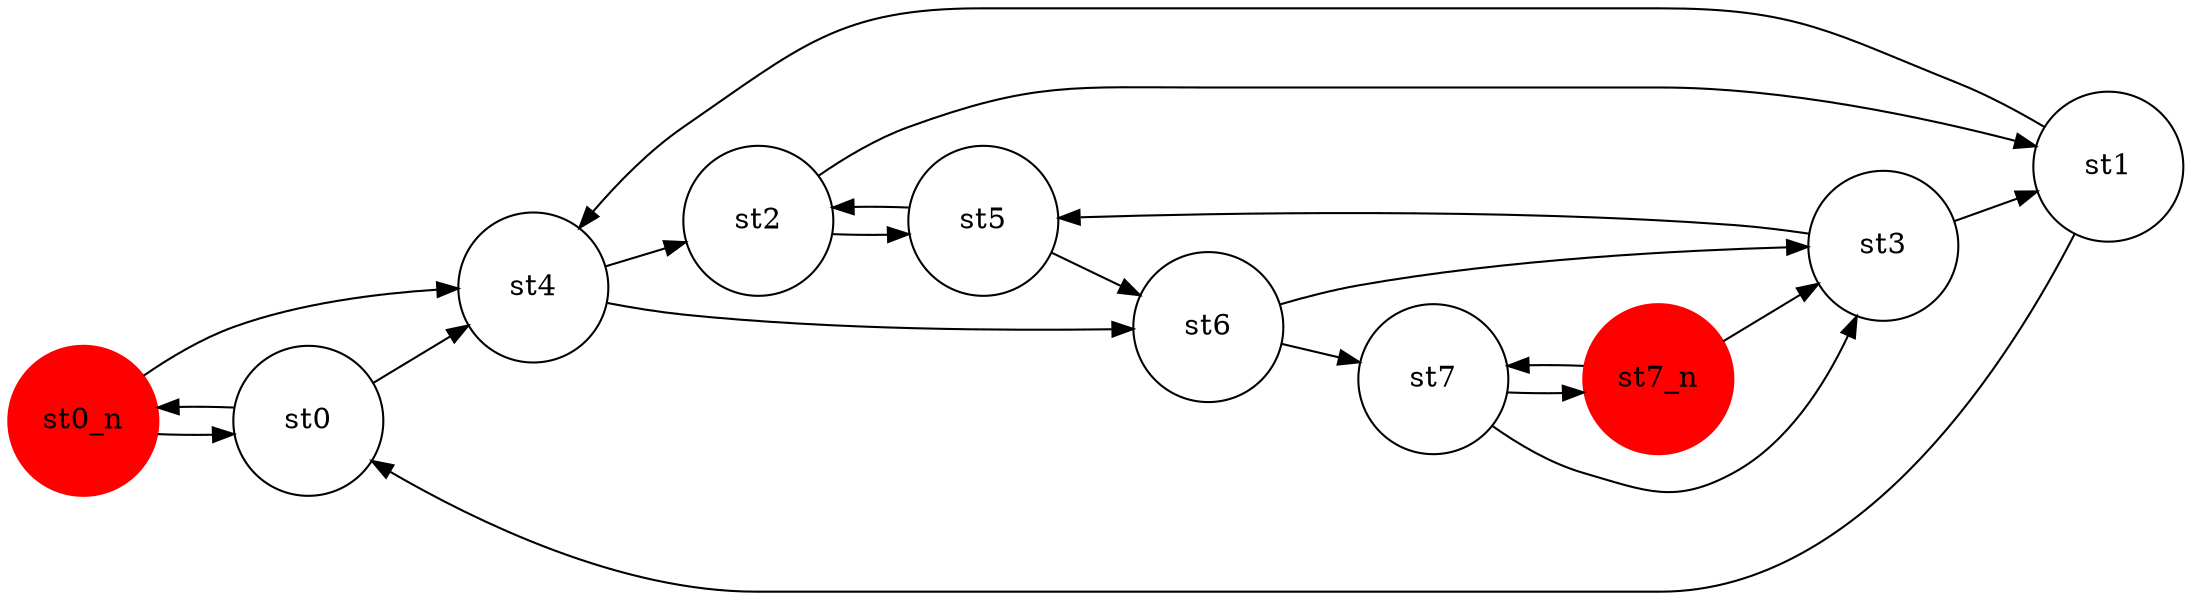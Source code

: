 #Total states is 0, including 0 states and 0 newstates
#Total transisions is 0, including 0 transistions and 0 new transitions
digraph finite_state_machine {
	rankdir=LR;
	size="20,20";
	resolution="300";
	overlap=false;

	node [shape = circle, fixedsize=true, width = 1, color = red, style = filled];
	st0_n;
 	st7_n;
 
	node [shape = circle, color = black, style = unfilled];
	st0;
 	st1;
 	st2;
 	st3;
 	st4;
 	st5;
 	st6;
 	st7;
 	st0 -> st0_n;
	st0 -> st4;
	st0_n -> st0;
	st0_n -> st4;
	st1 -> st0;
	st1 -> st4;
	st2 -> st1;
	st2 -> st5;
	st3 -> st1;
	st3 -> st5;
	st4 -> st2;
	st4 -> st6;
	st5 -> st2;
	st5 -> st6;
	st6 -> st3;
	st6 -> st7;
	st7 -> st3;
	st7 -> st7_n;
	st7_n -> st3;
	st7_n -> st7;
}

